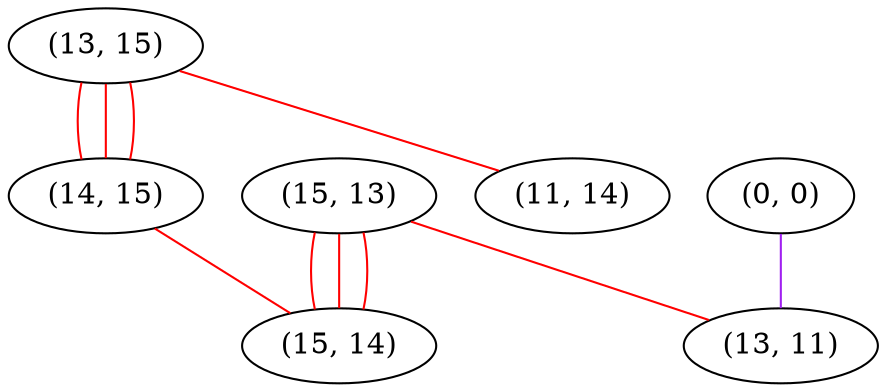 graph "" {
"(15, 13)";
"(13, 15)";
"(0, 0)";
"(14, 15)";
"(11, 14)";
"(15, 14)";
"(13, 11)";
"(15, 13)" -- "(15, 14)"  [color=red, key=0, weight=1];
"(15, 13)" -- "(15, 14)"  [color=red, key=1, weight=1];
"(15, 13)" -- "(15, 14)"  [color=red, key=2, weight=1];
"(15, 13)" -- "(13, 11)"  [color=red, key=0, weight=1];
"(13, 15)" -- "(14, 15)"  [color=red, key=0, weight=1];
"(13, 15)" -- "(14, 15)"  [color=red, key=1, weight=1];
"(13, 15)" -- "(14, 15)"  [color=red, key=2, weight=1];
"(13, 15)" -- "(11, 14)"  [color=red, key=0, weight=1];
"(0, 0)" -- "(13, 11)"  [color=purple, key=0, weight=4];
"(14, 15)" -- "(15, 14)"  [color=red, key=0, weight=1];
}
